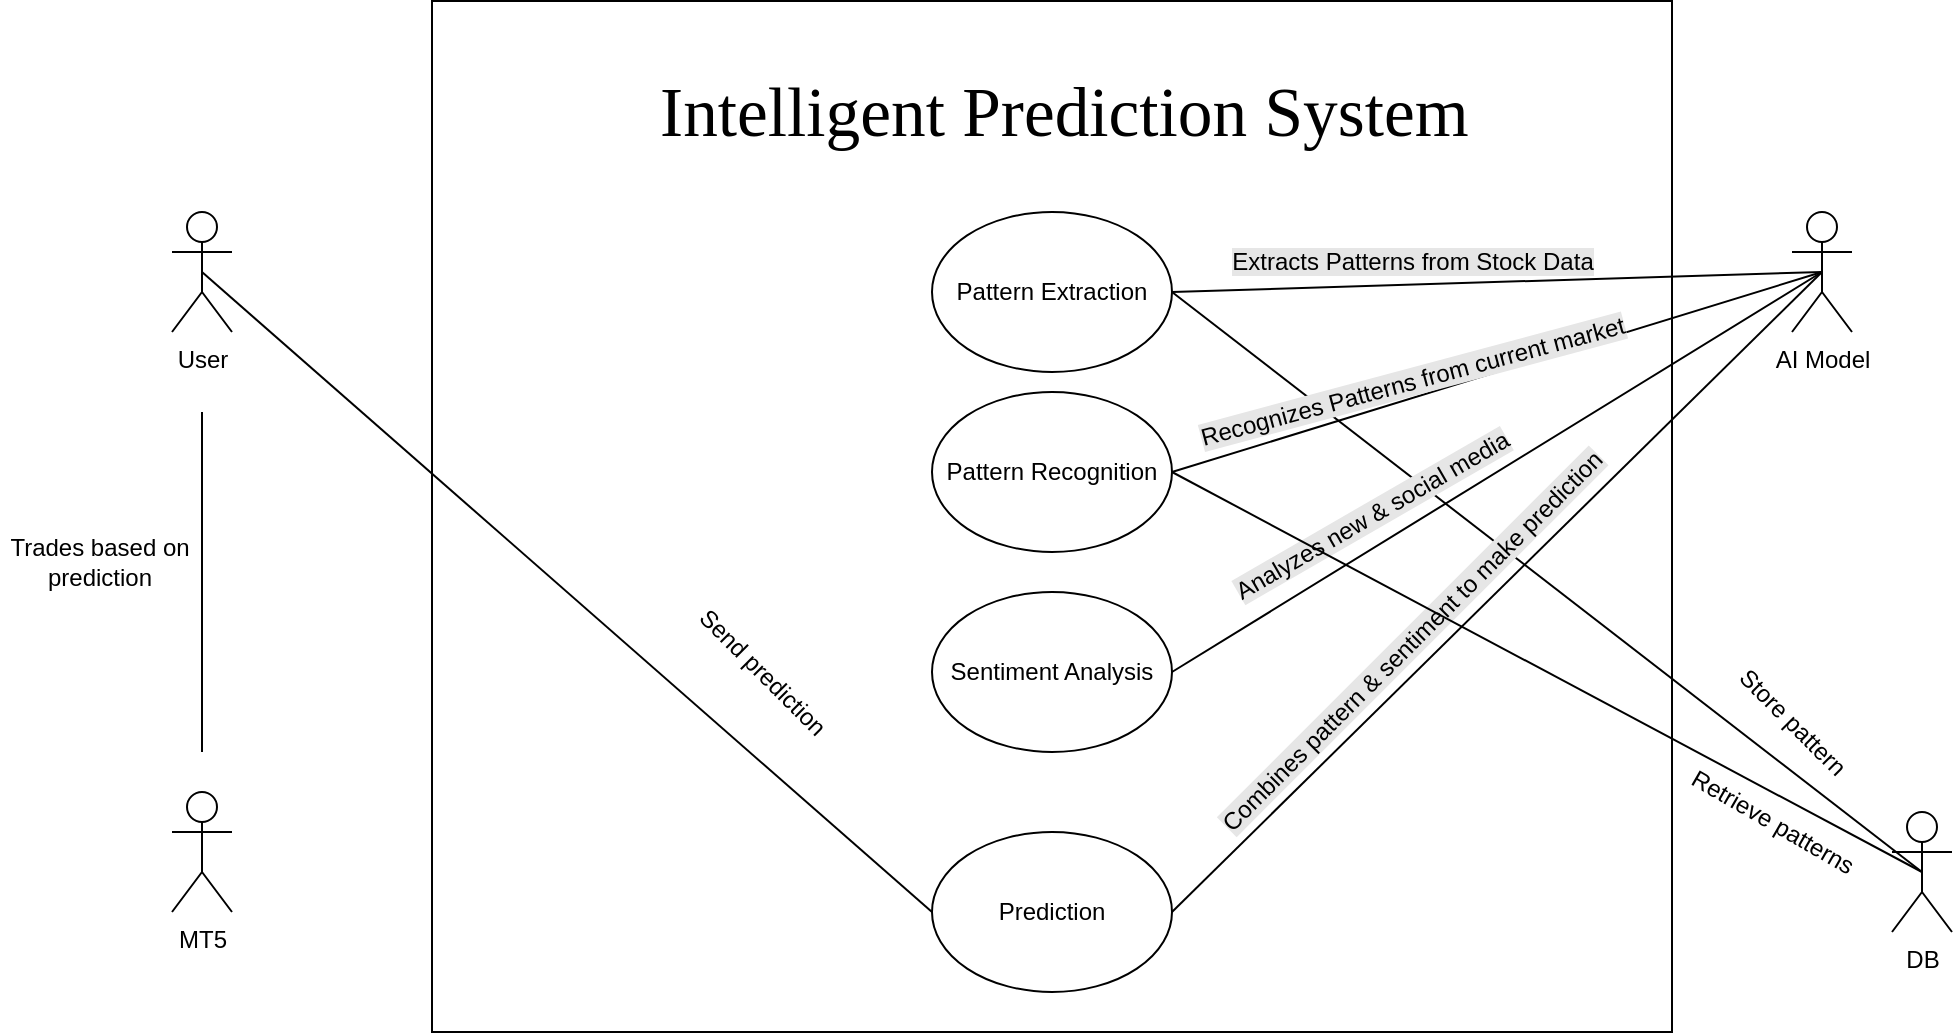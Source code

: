 <mxfile version="24.7.17">
  <diagram name="Page-1" id="b5b7bab2-c9e2-2cf4-8b2a-24fd1a2a6d21">
    <mxGraphModel dx="1434" dy="738" grid="1" gridSize="10" guides="1" tooltips="1" connect="1" arrows="1" fold="1" page="1" pageScale="1" pageWidth="827" pageHeight="1169" background="none" math="0" shadow="0">
      <root>
        <mxCell id="0" />
        <mxCell id="1" parent="0" />
        <mxCell id="QkpR4-OSLrmcSBi-XT8--22" value="" style="endArrow=none;html=1;rounded=0;entryX=1;entryY=0.5;entryDx=0;entryDy=0;exitX=0.5;exitY=0.5;exitDx=0;exitDy=0;exitPerimeter=0;" edge="1" parent="1" source="QkpR4-OSLrmcSBi-XT8--16" target="QkpR4-OSLrmcSBi-XT8--9">
          <mxGeometry width="50" height="50" relative="1" as="geometry">
            <mxPoint x="670" y="420" as="sourcePoint" />
            <mxPoint x="720" y="370" as="targetPoint" />
          </mxGeometry>
        </mxCell>
        <mxCell id="6e0c8c40b5770093-72" value="" style="shape=folder;fontStyle=1;spacingTop=10;tabWidth=0;tabHeight=0;tabPosition=left;html=1;rounded=0;shadow=0;comic=0;labelBackgroundColor=none;strokeWidth=1;fillColor=none;fontFamily=Verdana;fontSize=10;align=center;" parent="1" vertex="1">
          <mxGeometry x="630" y="114.5" width="620" height="515.5" as="geometry" />
        </mxCell>
        <mxCell id="QkpR4-OSLrmcSBi-XT8--2" value="&lt;span style=&quot;font-size:26.0pt;font-family:&amp;quot;Times New Roman&amp;quot;,serif;&lt;br/&gt;mso-fareast-font-family:&amp;quot;Times New Roman&amp;quot;;mso-ansi-language:EN-US;mso-fareast-language:&lt;br/&gt;EN-US;mso-bidi-language:AR-SA&quot;&gt;Intelligent Prediction System&amp;nbsp;&lt;/span&gt;" style="text;html=1;align=center;verticalAlign=middle;resizable=0;points=[];autosize=1;strokeColor=none;fillColor=none;" vertex="1" parent="1">
          <mxGeometry x="730" y="140" width="440" height="60" as="geometry" />
        </mxCell>
        <mxCell id="QkpR4-OSLrmcSBi-XT8--3" value="AI Model" style="shape=umlActor;verticalLabelPosition=bottom;verticalAlign=top;html=1;outlineConnect=0;" vertex="1" parent="1">
          <mxGeometry x="1310" y="220" width="30" height="60" as="geometry" />
        </mxCell>
        <mxCell id="QkpR4-OSLrmcSBi-XT8--4" value="User" style="shape=umlActor;verticalLabelPosition=bottom;verticalAlign=top;html=1;outlineConnect=0;" vertex="1" parent="1">
          <mxGeometry x="500" y="220" width="30" height="60" as="geometry" />
        </mxCell>
        <mxCell id="QkpR4-OSLrmcSBi-XT8--5" value="MT5" style="shape=umlActor;verticalLabelPosition=bottom;verticalAlign=top;html=1;outlineConnect=0;" vertex="1" parent="1">
          <mxGeometry x="500" y="510" width="30" height="60" as="geometry" />
        </mxCell>
        <mxCell id="QkpR4-OSLrmcSBi-XT8--8" value="Pattern Recognition" style="ellipse;whiteSpace=wrap;html=1;" vertex="1" parent="1">
          <mxGeometry x="880" y="310" width="120" height="80" as="geometry" />
        </mxCell>
        <mxCell id="QkpR4-OSLrmcSBi-XT8--9" value="Pattern Extraction" style="ellipse;whiteSpace=wrap;html=1;" vertex="1" parent="1">
          <mxGeometry x="880" y="220" width="120" height="80" as="geometry" />
        </mxCell>
        <mxCell id="QkpR4-OSLrmcSBi-XT8--10" value="Sentiment Analysis" style="ellipse;whiteSpace=wrap;html=1;" vertex="1" parent="1">
          <mxGeometry x="880" y="410" width="120" height="80" as="geometry" />
        </mxCell>
        <mxCell id="QkpR4-OSLrmcSBi-XT8--11" value="Prediction" style="ellipse;whiteSpace=wrap;html=1;" vertex="1" parent="1">
          <mxGeometry x="880" y="530" width="120" height="80" as="geometry" />
        </mxCell>
        <mxCell id="QkpR4-OSLrmcSBi-XT8--12" value="" style="endArrow=none;html=1;rounded=0;entryX=1;entryY=0.5;entryDx=0;entryDy=0;exitX=0.5;exitY=0.5;exitDx=0;exitDy=0;exitPerimeter=0;" edge="1" parent="1" source="QkpR4-OSLrmcSBi-XT8--3" target="QkpR4-OSLrmcSBi-XT8--9">
          <mxGeometry width="50" height="50" relative="1" as="geometry">
            <mxPoint x="670" y="420" as="sourcePoint" />
            <mxPoint x="720" y="370" as="targetPoint" />
          </mxGeometry>
        </mxCell>
        <mxCell id="QkpR4-OSLrmcSBi-XT8--14" value="&lt;span style=&quot;background-color: rgb(230, 230, 230);&quot;&gt;Extracts Patterns from Stock Data&lt;/span&gt;" style="text;html=1;align=center;verticalAlign=middle;resizable=0;points=[];autosize=1;strokeColor=none;fillColor=none;fontFamily=Helvetica;fontSize=12;fontColor=default;" vertex="1" parent="1">
          <mxGeometry x="1020" y="230" width="200" height="30" as="geometry" />
        </mxCell>
        <mxCell id="QkpR4-OSLrmcSBi-XT8--15" value="" style="endArrow=none;html=1;rounded=0;entryX=1;entryY=0.5;entryDx=0;entryDy=0;exitX=0.5;exitY=0.5;exitDx=0;exitDy=0;exitPerimeter=0;" edge="1" parent="1" source="QkpR4-OSLrmcSBi-XT8--3" target="QkpR4-OSLrmcSBi-XT8--8">
          <mxGeometry width="50" height="50" relative="1" as="geometry">
            <mxPoint x="670" y="420" as="sourcePoint" />
            <mxPoint x="720" y="370" as="targetPoint" />
          </mxGeometry>
        </mxCell>
        <mxCell id="QkpR4-OSLrmcSBi-XT8--16" value="DB" style="shape=umlActor;verticalLabelPosition=bottom;verticalAlign=top;html=1;outlineConnect=0;" vertex="1" parent="1">
          <mxGeometry x="1360" y="520" width="30" height="60" as="geometry" />
        </mxCell>
        <mxCell id="QkpR4-OSLrmcSBi-XT8--17" value="&lt;span style=&quot;background-color: rgb(230, 230, 230);&quot;&gt;Recognizes Patterns from current market&lt;/span&gt;" style="text;html=1;align=center;verticalAlign=middle;resizable=0;points=[];autosize=1;strokeColor=none;fillColor=none;rotation=-15;fontFamily=Helvetica;fontSize=12;fontColor=default;glass=0;shadow=0;" vertex="1" parent="1">
          <mxGeometry x="1000" y="290" width="240" height="30" as="geometry" />
        </mxCell>
        <mxCell id="QkpR4-OSLrmcSBi-XT8--18" value="" style="endArrow=none;html=1;rounded=0;entryX=1;entryY=0.5;entryDx=0;entryDy=0;exitX=0.5;exitY=0.5;exitDx=0;exitDy=0;exitPerimeter=0;" edge="1" parent="1" source="QkpR4-OSLrmcSBi-XT8--3" target="QkpR4-OSLrmcSBi-XT8--10">
          <mxGeometry width="50" height="50" relative="1" as="geometry">
            <mxPoint x="670" y="420" as="sourcePoint" />
            <mxPoint x="720" y="370" as="targetPoint" />
          </mxGeometry>
        </mxCell>
        <mxCell id="QkpR4-OSLrmcSBi-XT8--19" value="&lt;span style=&quot;background-color: rgb(230, 230, 230);&quot;&gt;Analyzes new &amp;amp; social media&lt;/span&gt;" style="text;html=1;align=center;verticalAlign=middle;resizable=0;points=[];autosize=1;strokeColor=none;fillColor=none;rotation=-30;" vertex="1" parent="1">
          <mxGeometry x="1010" y="357.25" width="180" height="30" as="geometry" />
        </mxCell>
        <mxCell id="QkpR4-OSLrmcSBi-XT8--20" value="" style="endArrow=none;html=1;rounded=0;entryX=1;entryY=0.5;entryDx=0;entryDy=0;exitX=0.5;exitY=0.5;exitDx=0;exitDy=0;exitPerimeter=0;" edge="1" parent="1" source="QkpR4-OSLrmcSBi-XT8--3" target="QkpR4-OSLrmcSBi-XT8--11">
          <mxGeometry width="50" height="50" relative="1" as="geometry">
            <mxPoint x="670" y="420" as="sourcePoint" />
            <mxPoint x="720" y="370" as="targetPoint" />
          </mxGeometry>
        </mxCell>
        <mxCell id="QkpR4-OSLrmcSBi-XT8--21" value="&lt;span style=&quot;background-color: rgb(230, 230, 230);&quot;&gt;Combines pattern &amp;amp; sentiment to make prediction&lt;/span&gt;" style="text;html=1;align=center;verticalAlign=middle;resizable=0;points=[];autosize=1;strokeColor=none;fillColor=none;rotation=-45;" vertex="1" parent="1">
          <mxGeometry x="975" y="420" width="290" height="30" as="geometry" />
        </mxCell>
        <mxCell id="QkpR4-OSLrmcSBi-XT8--23" value="Store pattern" style="text;html=1;align=center;verticalAlign=middle;resizable=0;points=[];autosize=1;strokeColor=none;fillColor=none;rotation=45;" vertex="1" parent="1">
          <mxGeometry x="1265" y="460" width="90" height="30" as="geometry" />
        </mxCell>
        <mxCell id="QkpR4-OSLrmcSBi-XT8--24" value="" style="endArrow=none;html=1;rounded=0;entryX=1;entryY=0.5;entryDx=0;entryDy=0;exitX=0.5;exitY=0.5;exitDx=0;exitDy=0;exitPerimeter=0;" edge="1" parent="1" source="QkpR4-OSLrmcSBi-XT8--16" target="QkpR4-OSLrmcSBi-XT8--8">
          <mxGeometry width="50" height="50" relative="1" as="geometry">
            <mxPoint x="670" y="420" as="sourcePoint" />
            <mxPoint x="720" y="370" as="targetPoint" />
          </mxGeometry>
        </mxCell>
        <mxCell id="QkpR4-OSLrmcSBi-XT8--25" value="Retrieve patterns" style="text;html=1;align=center;verticalAlign=middle;resizable=0;points=[];autosize=1;strokeColor=none;fillColor=none;rotation=30;" vertex="1" parent="1">
          <mxGeometry x="1245" y="510" width="110" height="30" as="geometry" />
        </mxCell>
        <mxCell id="QkpR4-OSLrmcSBi-XT8--26" value="" style="endArrow=none;html=1;rounded=0;entryX=0.5;entryY=0.5;entryDx=0;entryDy=0;entryPerimeter=0;exitX=0;exitY=0.5;exitDx=0;exitDy=0;" edge="1" parent="1" source="QkpR4-OSLrmcSBi-XT8--11" target="QkpR4-OSLrmcSBi-XT8--4">
          <mxGeometry width="50" height="50" relative="1" as="geometry">
            <mxPoint x="670" y="420" as="sourcePoint" />
            <mxPoint x="720" y="370" as="targetPoint" />
          </mxGeometry>
        </mxCell>
        <mxCell id="QkpR4-OSLrmcSBi-XT8--28" value="" style="endArrow=none;html=1;rounded=0;" edge="1" parent="1">
          <mxGeometry width="50" height="50" relative="1" as="geometry">
            <mxPoint x="515" y="490" as="sourcePoint" />
            <mxPoint x="515" y="320" as="targetPoint" />
          </mxGeometry>
        </mxCell>
        <mxCell id="QkpR4-OSLrmcSBi-XT8--29" value="Send prediction" style="text;html=1;align=center;verticalAlign=middle;resizable=0;points=[];autosize=1;strokeColor=none;fillColor=none;rotation=45;" vertex="1" parent="1">
          <mxGeometry x="740" y="435" width="110" height="30" as="geometry" />
        </mxCell>
        <mxCell id="QkpR4-OSLrmcSBi-XT8--30" value="Trades based on prediction" style="text;html=1;align=center;verticalAlign=middle;whiteSpace=wrap;rounded=0;" vertex="1" parent="1">
          <mxGeometry x="414" y="380" width="100" height="30" as="geometry" />
        </mxCell>
      </root>
    </mxGraphModel>
  </diagram>
</mxfile>
